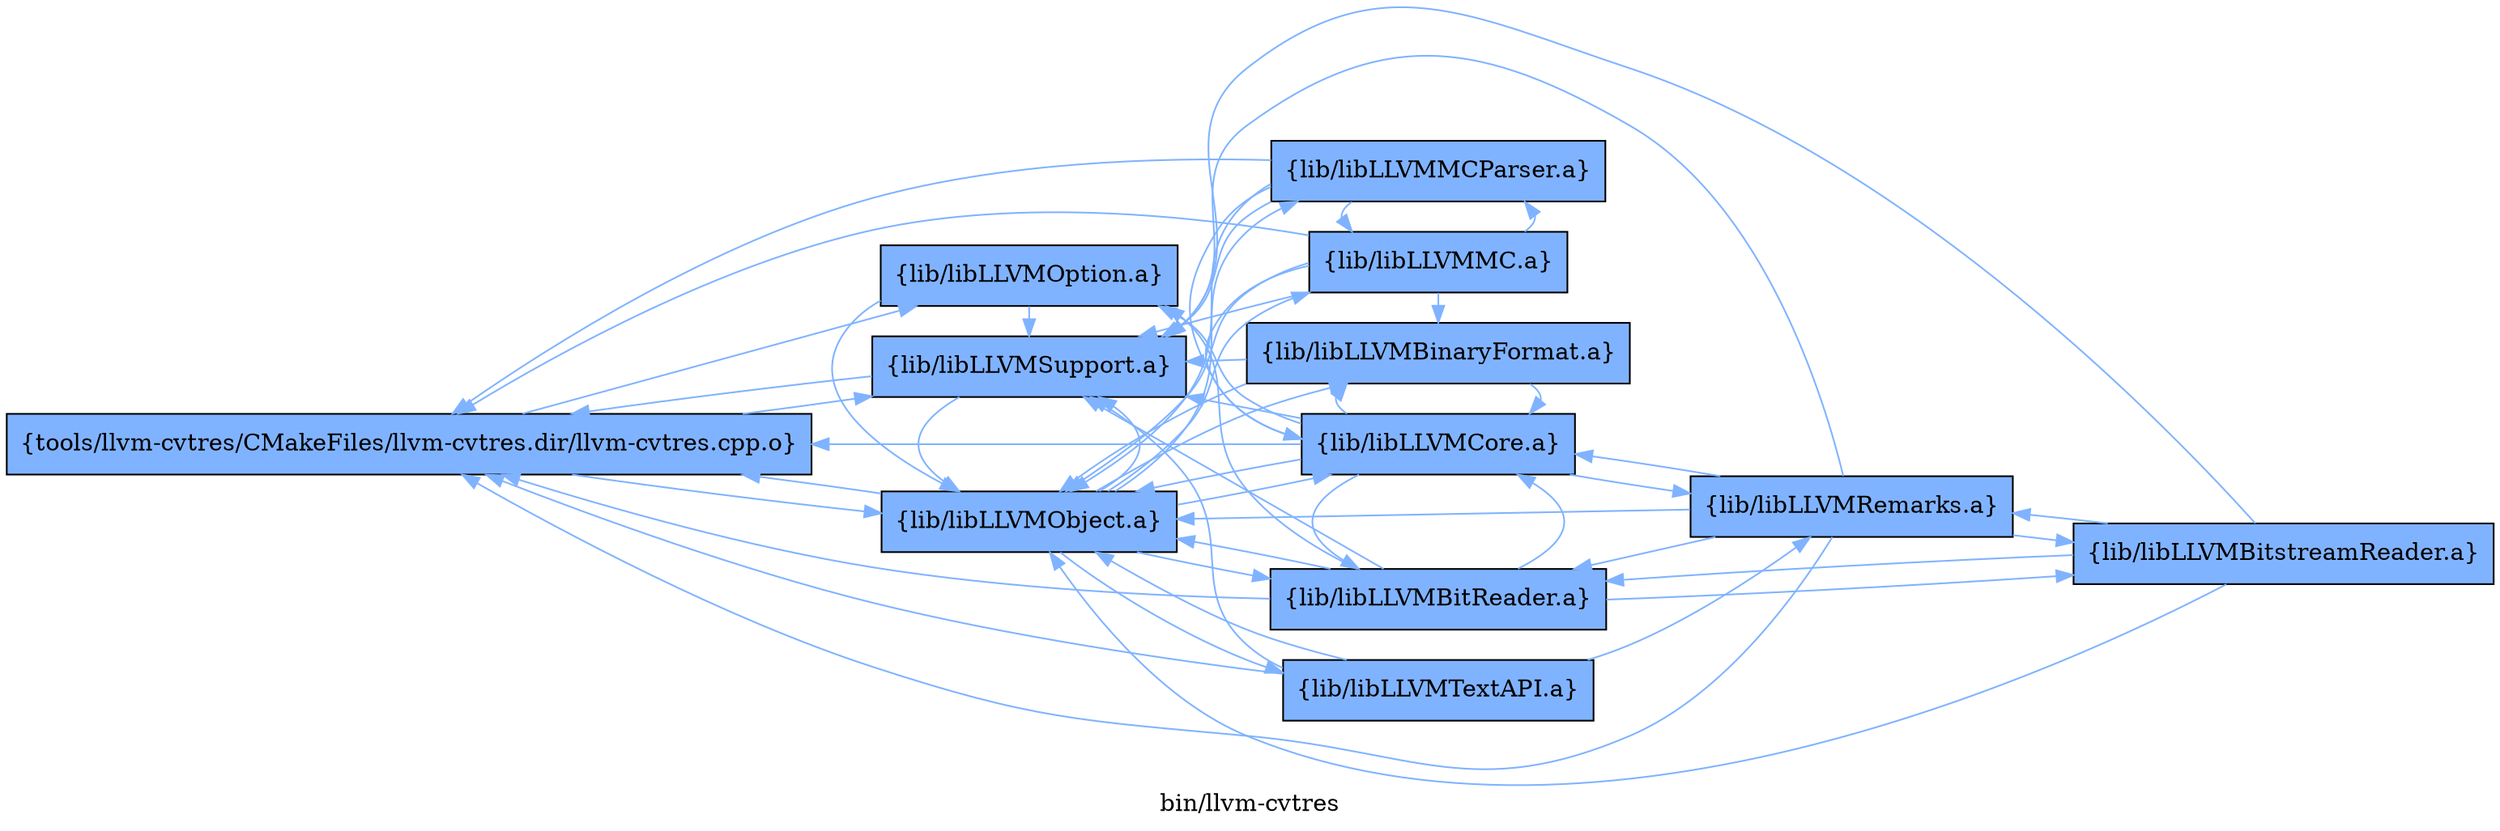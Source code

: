 digraph "bin/llvm-cvtres" {
	label="bin/llvm-cvtres";
	rankdir=LR;
	{ rank=same; Node0x55a09fee6988;  }
	{ rank=same; Node0x55a09fee67f8; Node0x55a09fee62f8; Node0x55a09fee3af8;  }
	{ rank=same; Node0x55a09fee17f8; Node0x55a09fee30f8; Node0x55a09fee3ff8; Node0x55a09fee44f8; Node0x55a09fee2c48; Node0x55a09fee1348;  }

	Node0x55a09fee6988 [shape=record,shape=box,group=1,style=filled,fillcolor="0.600000 0.5 1",label="{tools/llvm-cvtres/CMakeFiles/llvm-cvtres.dir/llvm-cvtres.cpp.o}"];
	Node0x55a09fee6988 -> Node0x55a09fee67f8[color="0.600000 0.5 1"];
	Node0x55a09fee6988 -> Node0x55a09fee62f8[color="0.600000 0.5 1"];
	Node0x55a09fee6988 -> Node0x55a09fee3af8[color="0.600000 0.5 1"];
	Node0x55a09fee67f8 [shape=record,shape=box,group=1,style=filled,fillcolor="0.600000 0.5 1",label="{lib/libLLVMObject.a}"];
	Node0x55a09fee67f8 -> Node0x55a09fee3af8[color="0.600000 0.5 1"];
	Node0x55a09fee67f8 -> Node0x55a09fee17f8[color="0.600000 0.5 1"];
	Node0x55a09fee67f8 -> Node0x55a09fee6988[color="0.600000 0.5 1"];
	Node0x55a09fee67f8 -> Node0x55a09fee30f8[color="0.600000 0.5 1"];
	Node0x55a09fee67f8 -> Node0x55a09fee3ff8[color="0.600000 0.5 1"];
	Node0x55a09fee67f8 -> Node0x55a09fee44f8[color="0.600000 0.5 1"];
	Node0x55a09fee67f8 -> Node0x55a09fee2c48[color="0.600000 0.5 1"];
	Node0x55a09fee67f8 -> Node0x55a09fee1348[color="0.600000 0.5 1"];
	Node0x55a09fee62f8 [shape=record,shape=box,group=1,style=filled,fillcolor="0.600000 0.5 1",label="{lib/libLLVMOption.a}"];
	Node0x55a09fee62f8 -> Node0x55a09fee3af8[color="0.600000 0.5 1"];
	Node0x55a09fee62f8 -> Node0x55a09fee67f8[color="0.600000 0.5 1"];
	Node0x55a09fee3af8 [shape=record,shape=box,group=1,style=filled,fillcolor="0.600000 0.5 1",label="{lib/libLLVMSupport.a}"];
	Node0x55a09fee3af8 -> Node0x55a09fee67f8[color="0.600000 0.5 1"];
	Node0x55a09fee3af8 -> Node0x55a09fee6988[color="0.600000 0.5 1"];
	Node0x55a09fee17f8 [shape=record,shape=box,group=1,style=filled,fillcolor="0.600000 0.5 1",label="{lib/libLLVMBinaryFormat.a}"];
	Node0x55a09fee17f8 -> Node0x55a09fee44f8[color="0.600000 0.5 1"];
	Node0x55a09fee17f8 -> Node0x55a09fee67f8[color="0.600000 0.5 1"];
	Node0x55a09fee17f8 -> Node0x55a09fee3af8[color="0.600000 0.5 1"];
	Node0x55a09fee30f8 [shape=record,shape=box,group=1,style=filled,fillcolor="0.600000 0.5 1",label="{lib/libLLVMMC.a}"];
	Node0x55a09fee30f8 -> Node0x55a09fee67f8[color="0.600000 0.5 1"];
	Node0x55a09fee30f8 -> Node0x55a09fee3af8[color="0.600000 0.5 1"];
	Node0x55a09fee30f8 -> Node0x55a09fee44f8[color="0.600000 0.5 1"];
	Node0x55a09fee30f8 -> Node0x55a09fee6988[color="0.600000 0.5 1"];
	Node0x55a09fee30f8 -> Node0x55a09fee2c48[color="0.600000 0.5 1"];
	Node0x55a09fee30f8 -> Node0x55a09fee17f8[color="0.600000 0.5 1"];
	Node0x55a09fee3ff8 [shape=record,shape=box,group=1,style=filled,fillcolor="0.600000 0.5 1",label="{lib/libLLVMBitReader.a}"];
	Node0x55a09fee3ff8 -> Node0x55a09fee6988[color="0.600000 0.5 1"];
	Node0x55a09fee3ff8 -> Node0x55a09fee67f8[color="0.600000 0.5 1"];
	Node0x55a09fee3ff8 -> Node0x55a09fee62f8[color="0.600000 0.5 1"];
	Node0x55a09fee3ff8 -> Node0x55a09fee3af8[color="0.600000 0.5 1"];
	Node0x55a09fee3ff8 -> Node0x55a09fee44f8[color="0.600000 0.5 1"];
	Node0x55a09fee3ff8 -> Node0x55a09fee26f8[color="0.600000 0.5 1"];
	Node0x55a09fee44f8 [shape=record,shape=box,group=1,style=filled,fillcolor="0.600000 0.5 1",label="{lib/libLLVMCore.a}"];
	Node0x55a09fee44f8 -> Node0x55a09fee6988[color="0.600000 0.5 1"];
	Node0x55a09fee44f8 -> Node0x55a09fee67f8[color="0.600000 0.5 1"];
	Node0x55a09fee44f8 -> Node0x55a09fee3af8[color="0.600000 0.5 1"];
	Node0x55a09fee44f8 -> Node0x55a09fee3ff8[color="0.600000 0.5 1"];
	Node0x55a09fee44f8 -> Node0x55a09fee17f8[color="0.600000 0.5 1"];
	Node0x55a09fee44f8 -> Node0x55a09fee4a48[color="0.600000 0.5 1"];
	Node0x55a09fee44f8 -> Node0x55a09fee62f8[color="0.600000 0.5 1"];
	Node0x55a09fee2c48 [shape=record,shape=box,group=1,style=filled,fillcolor="0.600000 0.5 1",label="{lib/libLLVMMCParser.a}"];
	Node0x55a09fee2c48 -> Node0x55a09fee6988[color="0.600000 0.5 1"];
	Node0x55a09fee2c48 -> Node0x55a09fee67f8[color="0.600000 0.5 1"];
	Node0x55a09fee2c48 -> Node0x55a09fee3af8[color="0.600000 0.5 1"];
	Node0x55a09fee2c48 -> Node0x55a09fee30f8[color="0.600000 0.5 1"];
	Node0x55a09fee2c48 -> Node0x55a09fee44f8[color="0.600000 0.5 1"];
	Node0x55a09fee1348 [shape=record,shape=box,group=1,style=filled,fillcolor="0.600000 0.5 1",label="{lib/libLLVMTextAPI.a}"];
	Node0x55a09fee1348 -> Node0x55a09fee3af8[color="0.600000 0.5 1"];
	Node0x55a09fee1348 -> Node0x55a09fee6988[color="0.600000 0.5 1"];
	Node0x55a09fee1348 -> Node0x55a09fee67f8[color="0.600000 0.5 1"];
	Node0x55a09fee1348 -> Node0x55a09fee4a48[color="0.600000 0.5 1"];
	Node0x55a09fee26f8 [shape=record,shape=box,group=1,style=filled,fillcolor="0.600000 0.5 1",label="{lib/libLLVMBitstreamReader.a}"];
	Node0x55a09fee26f8 -> Node0x55a09fee67f8[color="0.600000 0.5 1"];
	Node0x55a09fee26f8 -> Node0x55a09fee3af8[color="0.600000 0.5 1"];
	Node0x55a09fee26f8 -> Node0x55a09fee3ff8[color="0.600000 0.5 1"];
	Node0x55a09fee26f8 -> Node0x55a09fee4a48[color="0.600000 0.5 1"];
	Node0x55a09fee4a48 [shape=record,shape=box,group=1,style=filled,fillcolor="0.600000 0.5 1",label="{lib/libLLVMRemarks.a}"];
	Node0x55a09fee4a48 -> Node0x55a09fee3af8[color="0.600000 0.5 1"];
	Node0x55a09fee4a48 -> Node0x55a09fee3ff8[color="0.600000 0.5 1"];
	Node0x55a09fee4a48 -> Node0x55a09fee67f8[color="0.600000 0.5 1"];
	Node0x55a09fee4a48 -> Node0x55a09fee44f8[color="0.600000 0.5 1"];
	Node0x55a09fee4a48 -> Node0x55a09fee6988[color="0.600000 0.5 1"];
	Node0x55a09fee4a48 -> Node0x55a09fee26f8[color="0.600000 0.5 1"];
}

